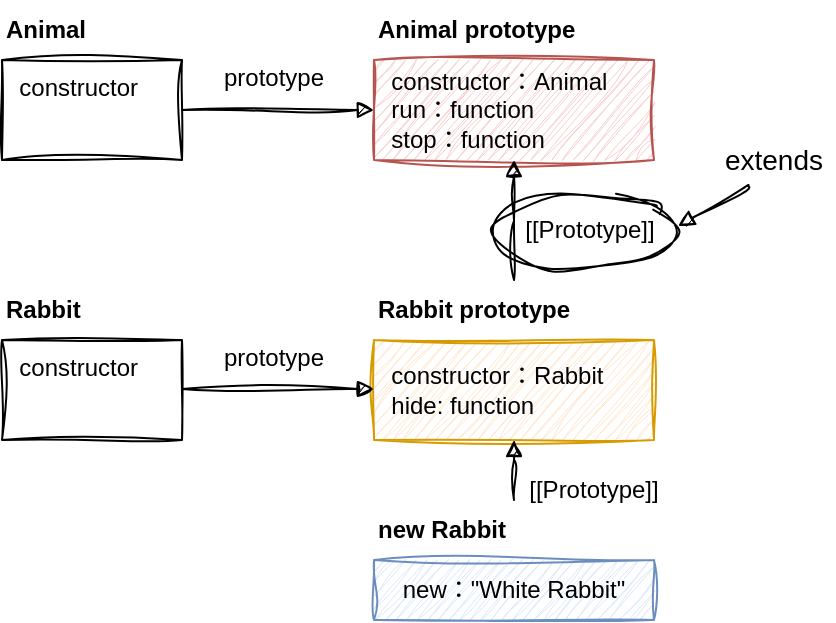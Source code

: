<mxfile version="24.5.2" type="github">
  <diagram name="第 1 页" id="Z4ITSrSQIr3gGmsO1aMu">
    <mxGraphModel dx="728" dy="726" grid="0" gridSize="10" guides="1" tooltips="1" connect="1" arrows="1" fold="1" page="1" pageScale="1" pageWidth="827" pageHeight="1169" math="0" shadow="0">
      <root>
        <mxCell id="0" />
        <mxCell id="1" parent="0" />
        <mxCell id="4CJ6EeusNSlKQL4BJ9W--18" value="" style="ellipse;whiteSpace=wrap;html=1;sketch=1;curveFitting=1;jiggle=2;" vertex="1" parent="1">
          <mxGeometry x="500" y="345" width="90" height="40" as="geometry" />
        </mxCell>
        <mxCell id="4CJ6EeusNSlKQL4BJ9W--1" value="new：&quot;White Rabbit&quot;" style="rounded=0;whiteSpace=wrap;html=1;fillColor=#dae8fc;strokeColor=#6c8ebf;sketch=1;curveFitting=1;jiggle=2;" vertex="1" parent="1">
          <mxGeometry x="440" y="530" width="140" height="30" as="geometry" />
        </mxCell>
        <mxCell id="4CJ6EeusNSlKQL4BJ9W--2" value="&amp;nbsp; constructor：Rabbit&lt;br&gt;&amp;nbsp; hide: function" style="rounded=0;whiteSpace=wrap;html=1;align=left;fillColor=#ffe6cc;strokeColor=#d79b00;sketch=1;curveFitting=1;jiggle=2;" vertex="1" parent="1">
          <mxGeometry x="440" y="420" width="140" height="50" as="geometry" />
        </mxCell>
        <mxCell id="4CJ6EeusNSlKQL4BJ9W--3" value="&amp;nbsp; constructor：Animal&lt;br&gt;&amp;nbsp; run：function&lt;br&gt;&amp;nbsp; stop：function" style="rounded=0;whiteSpace=wrap;html=1;align=left;fillColor=#f8cecc;strokeColor=#b85450;sketch=1;curveFitting=1;jiggle=2;" vertex="1" parent="1">
          <mxGeometry x="440" y="280" width="140" height="50" as="geometry" />
        </mxCell>
        <mxCell id="4CJ6EeusNSlKQL4BJ9W--4" value="Animal prototype" style="text;html=1;align=left;verticalAlign=middle;whiteSpace=wrap;rounded=0;fontStyle=1;sketch=1;curveFitting=1;jiggle=2;" vertex="1" parent="1">
          <mxGeometry x="440" y="250" width="140" height="30" as="geometry" />
        </mxCell>
        <mxCell id="4CJ6EeusNSlKQL4BJ9W--15" value="" style="edgeStyle=orthogonalEdgeStyle;rounded=0;orthogonalLoop=1;jettySize=auto;html=1;endArrow=block;endFill=1;sketch=1;curveFitting=1;jiggle=2;" edge="1" parent="1" source="4CJ6EeusNSlKQL4BJ9W--5">
          <mxGeometry relative="1" as="geometry">
            <mxPoint x="510" y="330" as="targetPoint" />
          </mxGeometry>
        </mxCell>
        <mxCell id="4CJ6EeusNSlKQL4BJ9W--5" value="Rabbit prototype" style="text;html=1;align=left;verticalAlign=middle;whiteSpace=wrap;rounded=0;fontStyle=1;sketch=1;curveFitting=1;jiggle=2;" vertex="1" parent="1">
          <mxGeometry x="440" y="390" width="140" height="30" as="geometry" />
        </mxCell>
        <mxCell id="4CJ6EeusNSlKQL4BJ9W--14" value="" style="edgeStyle=orthogonalEdgeStyle;rounded=0;orthogonalLoop=1;jettySize=auto;html=1;endArrow=block;endFill=1;sketch=1;curveFitting=1;jiggle=2;" edge="1" parent="1" source="4CJ6EeusNSlKQL4BJ9W--6">
          <mxGeometry relative="1" as="geometry">
            <mxPoint x="510" y="470" as="targetPoint" />
          </mxGeometry>
        </mxCell>
        <mxCell id="4CJ6EeusNSlKQL4BJ9W--6" value="new Rabbit" style="text;html=1;align=left;verticalAlign=middle;whiteSpace=wrap;rounded=0;fontStyle=1;sketch=1;curveFitting=1;jiggle=2;" vertex="1" parent="1">
          <mxGeometry x="440" y="500" width="140" height="30" as="geometry" />
        </mxCell>
        <mxCell id="4CJ6EeusNSlKQL4BJ9W--7" value="&amp;nbsp; constructor" style="rounded=0;whiteSpace=wrap;html=1;verticalAlign=top;align=left;sketch=1;curveFitting=1;jiggle=2;" vertex="1" parent="1">
          <mxGeometry x="254" y="420" width="90" height="50" as="geometry" />
        </mxCell>
        <mxCell id="4CJ6EeusNSlKQL4BJ9W--12" value="" style="edgeStyle=orthogonalEdgeStyle;rounded=0;orthogonalLoop=1;jettySize=auto;html=1;entryX=0;entryY=0.5;entryDx=0;entryDy=0;endArrow=block;endFill=1;sketch=1;curveFitting=1;jiggle=2;" edge="1" parent="1" source="4CJ6EeusNSlKQL4BJ9W--8" target="4CJ6EeusNSlKQL4BJ9W--3">
          <mxGeometry relative="1" as="geometry">
            <mxPoint x="380" y="305" as="targetPoint" />
          </mxGeometry>
        </mxCell>
        <mxCell id="4CJ6EeusNSlKQL4BJ9W--8" value="&amp;nbsp; constructor" style="rounded=0;whiteSpace=wrap;html=1;verticalAlign=top;align=left;sketch=1;curveFitting=1;jiggle=2;" vertex="1" parent="1">
          <mxGeometry x="254" y="280" width="90" height="50" as="geometry" />
        </mxCell>
        <mxCell id="4CJ6EeusNSlKQL4BJ9W--9" value="Animal" style="text;html=1;align=left;verticalAlign=middle;whiteSpace=wrap;rounded=0;fontStyle=1;sketch=1;curveFitting=1;jiggle=2;" vertex="1" parent="1">
          <mxGeometry x="254" y="250" width="90" height="30" as="geometry" />
        </mxCell>
        <mxCell id="4CJ6EeusNSlKQL4BJ9W--10" value="Rabbit" style="text;html=1;align=left;verticalAlign=middle;whiteSpace=wrap;rounded=0;fontStyle=1;sketch=1;curveFitting=1;jiggle=2;" vertex="1" parent="1">
          <mxGeometry x="254" y="390" width="90" height="30" as="geometry" />
        </mxCell>
        <mxCell id="4CJ6EeusNSlKQL4BJ9W--13" value="" style="edgeStyle=orthogonalEdgeStyle;rounded=0;orthogonalLoop=1;jettySize=auto;html=1;entryX=0;entryY=0.5;entryDx=0;entryDy=0;endArrow=block;endFill=1;sketch=1;curveFitting=1;jiggle=2;" edge="1" parent="1">
          <mxGeometry relative="1" as="geometry">
            <mxPoint x="344" y="444.5" as="sourcePoint" />
            <mxPoint x="440" y="444.5" as="targetPoint" />
          </mxGeometry>
        </mxCell>
        <mxCell id="4CJ6EeusNSlKQL4BJ9W--16" value="[[Prototype]]" style="text;html=1;align=center;verticalAlign=middle;whiteSpace=wrap;rounded=0;sketch=1;curveFitting=1;jiggle=2;" vertex="1" parent="1">
          <mxGeometry x="510" y="480" width="80" height="30" as="geometry" />
        </mxCell>
        <mxCell id="4CJ6EeusNSlKQL4BJ9W--17" value="[[Prototype]]" style="text;html=1;align=center;verticalAlign=middle;whiteSpace=wrap;rounded=0;sketch=1;curveFitting=1;jiggle=2;" vertex="1" parent="1">
          <mxGeometry x="508" y="350" width="80" height="30" as="geometry" />
        </mxCell>
        <mxCell id="4CJ6EeusNSlKQL4BJ9W--19" value="extends" style="text;html=1;align=center;verticalAlign=middle;whiteSpace=wrap;rounded=0;fontSize=14;sketch=1;curveFitting=1;jiggle=2;" vertex="1" parent="1">
          <mxGeometry x="610" y="315" width="60" height="30" as="geometry" />
        </mxCell>
        <mxCell id="4CJ6EeusNSlKQL4BJ9W--20" value="" style="curved=1;endArrow=block;html=1;rounded=0;entryX=1;entryY=0.5;entryDx=0;entryDy=0;exitX=0.25;exitY=1;exitDx=0;exitDy=0;endFill=1;sketch=1;curveFitting=1;jiggle=2;" edge="1" parent="1">
          <mxGeometry width="50" height="50" relative="1" as="geometry">
            <mxPoint x="627" y="343" as="sourcePoint" />
            <mxPoint x="592" y="363" as="targetPoint" />
            <Array as="points" />
          </mxGeometry>
        </mxCell>
        <mxCell id="4CJ6EeusNSlKQL4BJ9W--21" value="prototype" style="text;html=1;align=center;verticalAlign=middle;whiteSpace=wrap;rounded=0;fontSize=12;sketch=1;curveFitting=1;jiggle=2;" vertex="1" parent="1">
          <mxGeometry x="360" y="274" width="60" height="30" as="geometry" />
        </mxCell>
        <mxCell id="4CJ6EeusNSlKQL4BJ9W--22" value="prototype" style="text;html=1;align=center;verticalAlign=middle;whiteSpace=wrap;rounded=0;fontSize=12;sketch=1;curveFitting=1;jiggle=2;" vertex="1" parent="1">
          <mxGeometry x="360" y="414" width="60" height="30" as="geometry" />
        </mxCell>
      </root>
    </mxGraphModel>
  </diagram>
</mxfile>
